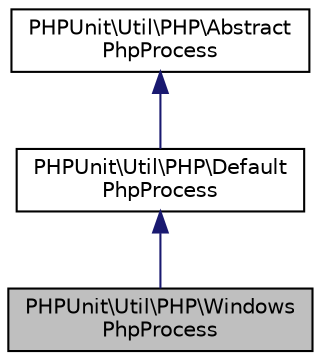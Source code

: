 digraph "PHPUnit\Util\PHP\WindowsPhpProcess"
{
  edge [fontname="Helvetica",fontsize="10",labelfontname="Helvetica",labelfontsize="10"];
  node [fontname="Helvetica",fontsize="10",shape=record];
  Node3 [label="PHPUnit\\Util\\PHP\\Windows\lPhpProcess",height=0.2,width=0.4,color="black", fillcolor="grey75", style="filled", fontcolor="black"];
  Node4 -> Node3 [dir="back",color="midnightblue",fontsize="10",style="solid",fontname="Helvetica"];
  Node4 [label="PHPUnit\\Util\\PHP\\Default\lPhpProcess",height=0.2,width=0.4,color="black", fillcolor="white", style="filled",URL="$classPHPUnit_1_1Util_1_1PHP_1_1DefaultPhpProcess.html"];
  Node5 -> Node4 [dir="back",color="midnightblue",fontsize="10",style="solid",fontname="Helvetica"];
  Node5 [label="PHPUnit\\Util\\PHP\\Abstract\lPhpProcess",height=0.2,width=0.4,color="black", fillcolor="white", style="filled",URL="$classPHPUnit_1_1Util_1_1PHP_1_1AbstractPhpProcess.html"];
}
